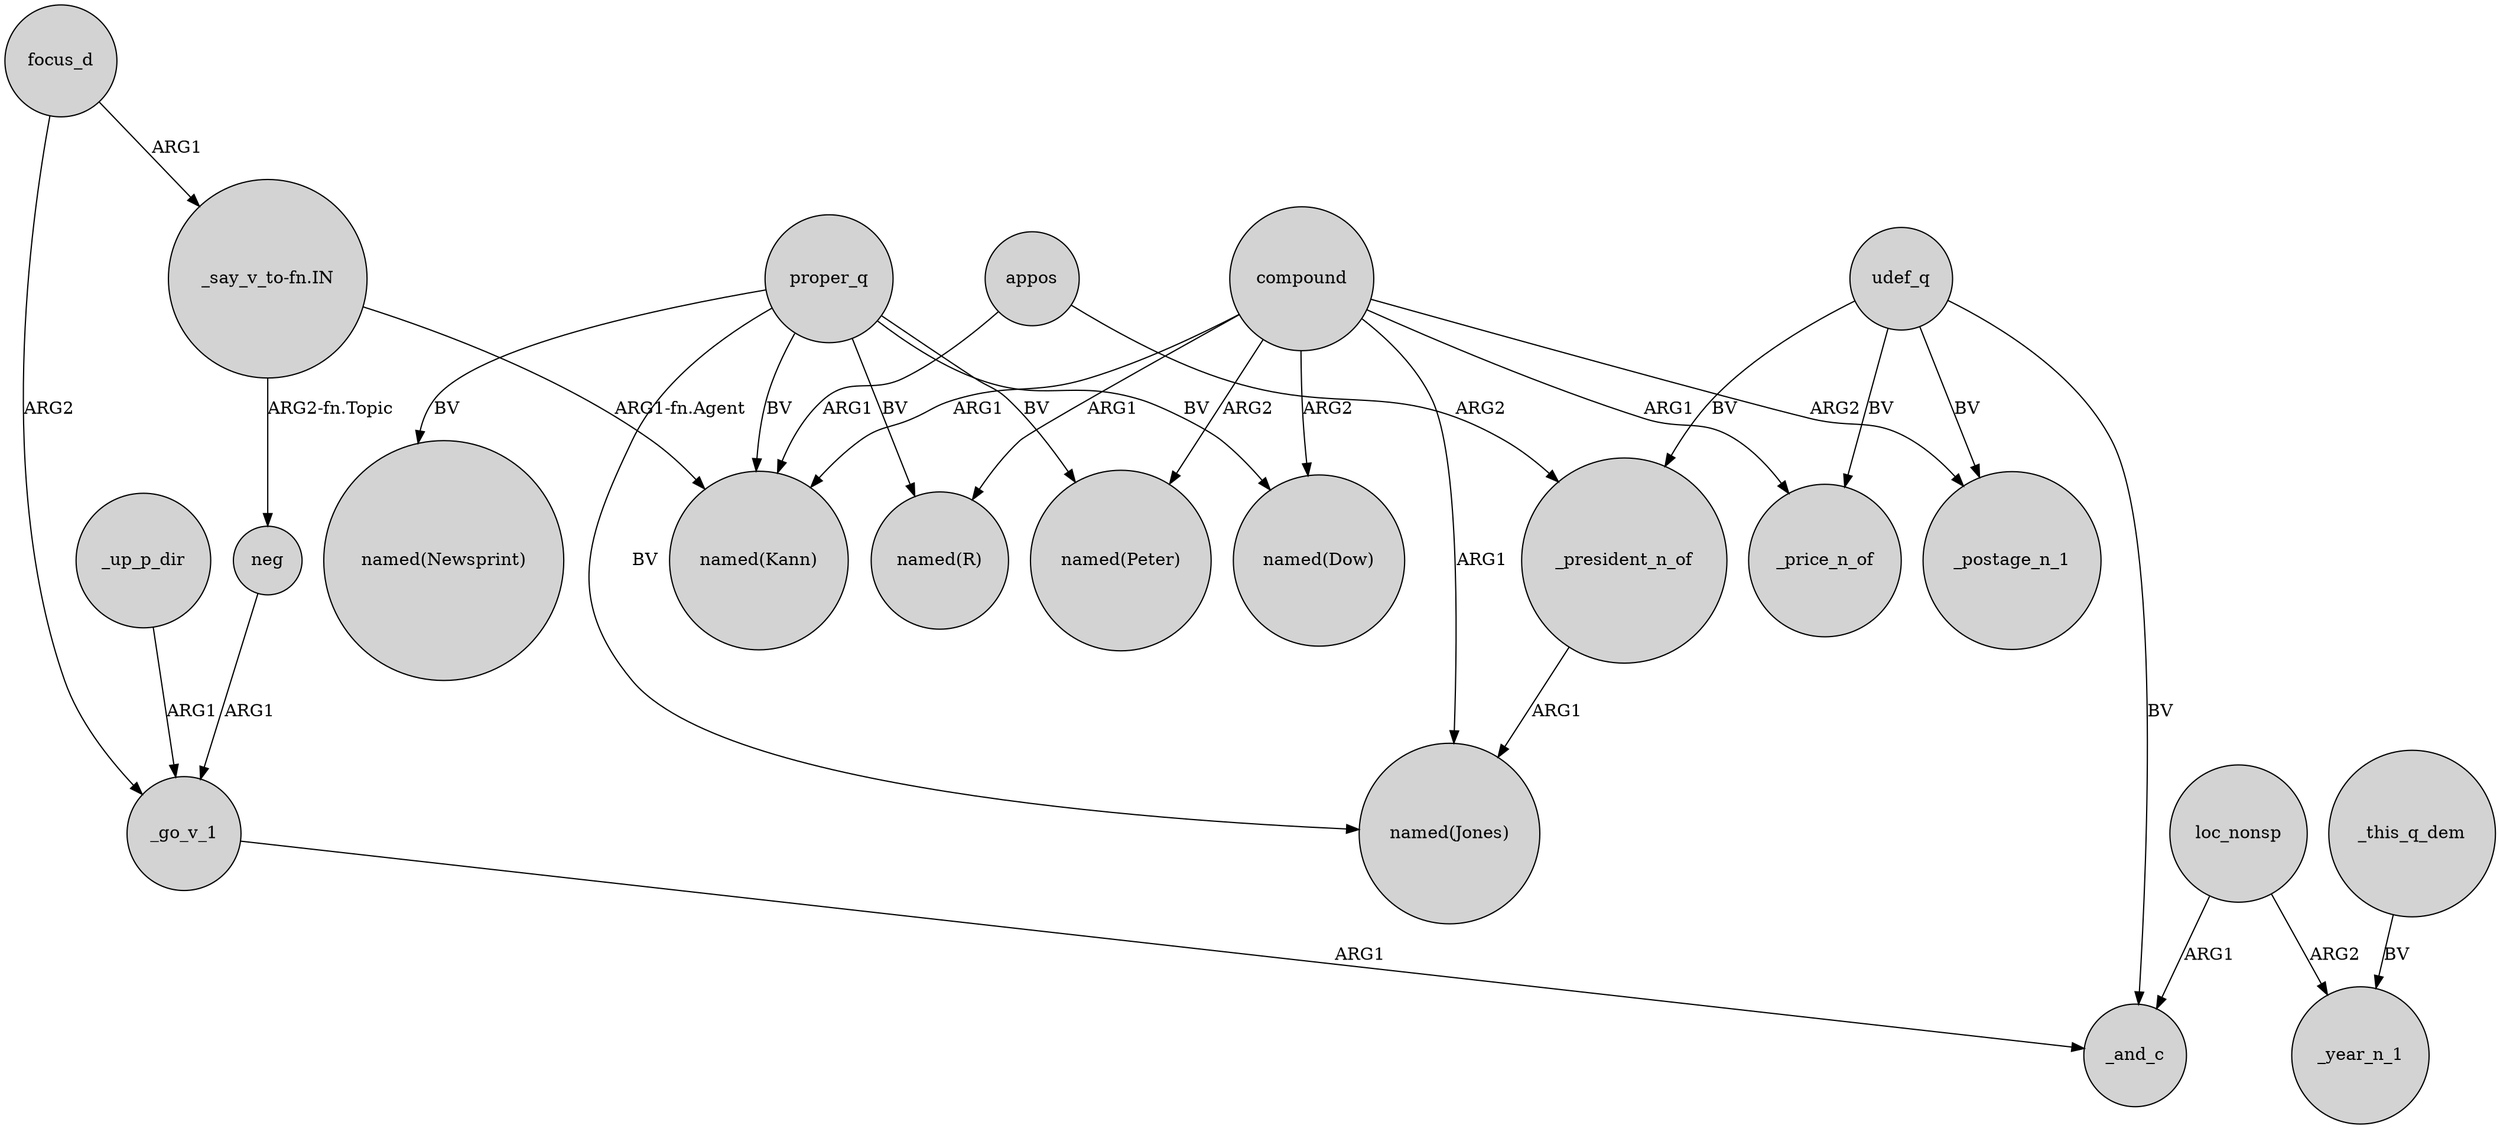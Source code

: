 digraph {
	node [shape=circle style=filled]
	loc_nonsp -> _and_c [label=ARG1]
	"_say_v_to-fn.IN" -> "named(Kann)" [label="ARG1-fn.Agent"]
	proper_q -> "named(Kann)" [label=BV]
	focus_d -> _go_v_1 [label=ARG2]
	udef_q -> _price_n_of [label=BV]
	compound -> "named(Dow)" [label=ARG2]
	udef_q -> _postage_n_1 [label=BV]
	compound -> _postage_n_1 [label=ARG2]
	proper_q -> "named(Dow)" [label=BV]
	compound -> "named(R)" [label=ARG1]
	_go_v_1 -> _and_c [label=ARG1]
	proper_q -> "named(Peter)" [label=BV]
	compound -> "named(Kann)" [label=ARG1]
	appos -> _president_n_of [label=ARG2]
	compound -> "named(Peter)" [label=ARG2]
	proper_q -> "named(Jones)" [label=BV]
	appos -> "named(Kann)" [label=ARG1]
	udef_q -> _president_n_of [label=BV]
	proper_q -> "named(Newsprint)" [label=BV]
	_up_p_dir -> _go_v_1 [label=ARG1]
	loc_nonsp -> _year_n_1 [label=ARG2]
	"_say_v_to-fn.IN" -> neg [label="ARG2-fn.Topic"]
	proper_q -> "named(R)" [label=BV]
	compound -> _price_n_of [label=ARG1]
	udef_q -> _and_c [label=BV]
	compound -> "named(Jones)" [label=ARG1]
	_president_n_of -> "named(Jones)" [label=ARG1]
	neg -> _go_v_1 [label=ARG1]
	focus_d -> "_say_v_to-fn.IN" [label=ARG1]
	_this_q_dem -> _year_n_1 [label=BV]
}
